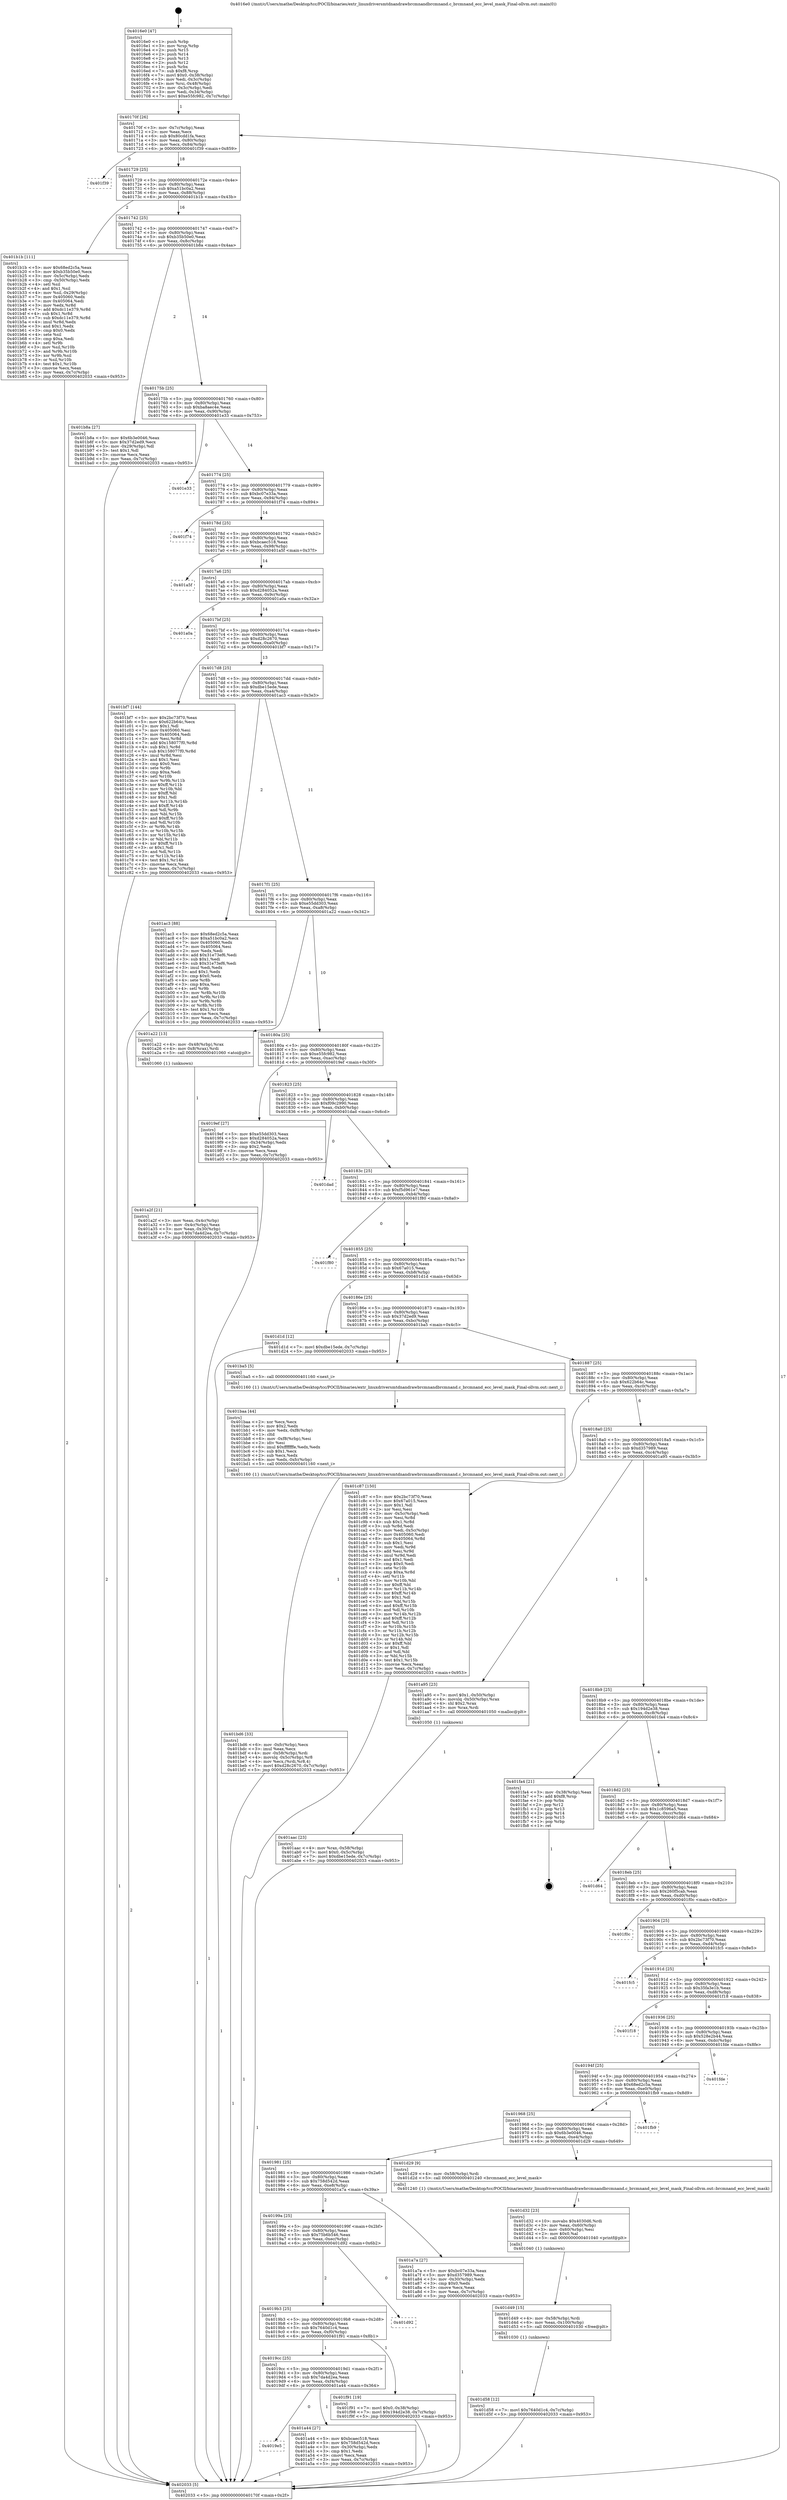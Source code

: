 digraph "0x4016e0" {
  label = "0x4016e0 (/mnt/c/Users/mathe/Desktop/tcc/POCII/binaries/extr_linuxdriversmtdnandrawbrcmnandbrcmnand.c_brcmnand_ecc_level_mask_Final-ollvm.out::main(0))"
  labelloc = "t"
  node[shape=record]

  Entry [label="",width=0.3,height=0.3,shape=circle,fillcolor=black,style=filled]
  "0x40170f" [label="{
     0x40170f [26]\l
     | [instrs]\l
     &nbsp;&nbsp;0x40170f \<+3\>: mov -0x7c(%rbp),%eax\l
     &nbsp;&nbsp;0x401712 \<+2\>: mov %eax,%ecx\l
     &nbsp;&nbsp;0x401714 \<+6\>: sub $0x80cdd1fa,%ecx\l
     &nbsp;&nbsp;0x40171a \<+3\>: mov %eax,-0x80(%rbp)\l
     &nbsp;&nbsp;0x40171d \<+6\>: mov %ecx,-0x84(%rbp)\l
     &nbsp;&nbsp;0x401723 \<+6\>: je 0000000000401f39 \<main+0x859\>\l
  }"]
  "0x401f39" [label="{
     0x401f39\l
  }", style=dashed]
  "0x401729" [label="{
     0x401729 [25]\l
     | [instrs]\l
     &nbsp;&nbsp;0x401729 \<+5\>: jmp 000000000040172e \<main+0x4e\>\l
     &nbsp;&nbsp;0x40172e \<+3\>: mov -0x80(%rbp),%eax\l
     &nbsp;&nbsp;0x401731 \<+5\>: sub $0xa51bc0a2,%eax\l
     &nbsp;&nbsp;0x401736 \<+6\>: mov %eax,-0x88(%rbp)\l
     &nbsp;&nbsp;0x40173c \<+6\>: je 0000000000401b1b \<main+0x43b\>\l
  }"]
  Exit [label="",width=0.3,height=0.3,shape=circle,fillcolor=black,style=filled,peripheries=2]
  "0x401b1b" [label="{
     0x401b1b [111]\l
     | [instrs]\l
     &nbsp;&nbsp;0x401b1b \<+5\>: mov $0x68ed2c5a,%eax\l
     &nbsp;&nbsp;0x401b20 \<+5\>: mov $0xb35b50e0,%ecx\l
     &nbsp;&nbsp;0x401b25 \<+3\>: mov -0x5c(%rbp),%edx\l
     &nbsp;&nbsp;0x401b28 \<+3\>: cmp -0x50(%rbp),%edx\l
     &nbsp;&nbsp;0x401b2b \<+4\>: setl %sil\l
     &nbsp;&nbsp;0x401b2f \<+4\>: and $0x1,%sil\l
     &nbsp;&nbsp;0x401b33 \<+4\>: mov %sil,-0x29(%rbp)\l
     &nbsp;&nbsp;0x401b37 \<+7\>: mov 0x405060,%edx\l
     &nbsp;&nbsp;0x401b3e \<+7\>: mov 0x405064,%edi\l
     &nbsp;&nbsp;0x401b45 \<+3\>: mov %edx,%r8d\l
     &nbsp;&nbsp;0x401b48 \<+7\>: add $0xdc11e379,%r8d\l
     &nbsp;&nbsp;0x401b4f \<+4\>: sub $0x1,%r8d\l
     &nbsp;&nbsp;0x401b53 \<+7\>: sub $0xdc11e379,%r8d\l
     &nbsp;&nbsp;0x401b5a \<+4\>: imul %r8d,%edx\l
     &nbsp;&nbsp;0x401b5e \<+3\>: and $0x1,%edx\l
     &nbsp;&nbsp;0x401b61 \<+3\>: cmp $0x0,%edx\l
     &nbsp;&nbsp;0x401b64 \<+4\>: sete %sil\l
     &nbsp;&nbsp;0x401b68 \<+3\>: cmp $0xa,%edi\l
     &nbsp;&nbsp;0x401b6b \<+4\>: setl %r9b\l
     &nbsp;&nbsp;0x401b6f \<+3\>: mov %sil,%r10b\l
     &nbsp;&nbsp;0x401b72 \<+3\>: and %r9b,%r10b\l
     &nbsp;&nbsp;0x401b75 \<+3\>: xor %r9b,%sil\l
     &nbsp;&nbsp;0x401b78 \<+3\>: or %sil,%r10b\l
     &nbsp;&nbsp;0x401b7b \<+4\>: test $0x1,%r10b\l
     &nbsp;&nbsp;0x401b7f \<+3\>: cmovne %ecx,%eax\l
     &nbsp;&nbsp;0x401b82 \<+3\>: mov %eax,-0x7c(%rbp)\l
     &nbsp;&nbsp;0x401b85 \<+5\>: jmp 0000000000402033 \<main+0x953\>\l
  }"]
  "0x401742" [label="{
     0x401742 [25]\l
     | [instrs]\l
     &nbsp;&nbsp;0x401742 \<+5\>: jmp 0000000000401747 \<main+0x67\>\l
     &nbsp;&nbsp;0x401747 \<+3\>: mov -0x80(%rbp),%eax\l
     &nbsp;&nbsp;0x40174a \<+5\>: sub $0xb35b50e0,%eax\l
     &nbsp;&nbsp;0x40174f \<+6\>: mov %eax,-0x8c(%rbp)\l
     &nbsp;&nbsp;0x401755 \<+6\>: je 0000000000401b8a \<main+0x4aa\>\l
  }"]
  "0x401d58" [label="{
     0x401d58 [12]\l
     | [instrs]\l
     &nbsp;&nbsp;0x401d58 \<+7\>: movl $0x7640d1c4,-0x7c(%rbp)\l
     &nbsp;&nbsp;0x401d5f \<+5\>: jmp 0000000000402033 \<main+0x953\>\l
  }"]
  "0x401b8a" [label="{
     0x401b8a [27]\l
     | [instrs]\l
     &nbsp;&nbsp;0x401b8a \<+5\>: mov $0x6b3e0046,%eax\l
     &nbsp;&nbsp;0x401b8f \<+5\>: mov $0x37d2ed9,%ecx\l
     &nbsp;&nbsp;0x401b94 \<+3\>: mov -0x29(%rbp),%dl\l
     &nbsp;&nbsp;0x401b97 \<+3\>: test $0x1,%dl\l
     &nbsp;&nbsp;0x401b9a \<+3\>: cmovne %ecx,%eax\l
     &nbsp;&nbsp;0x401b9d \<+3\>: mov %eax,-0x7c(%rbp)\l
     &nbsp;&nbsp;0x401ba0 \<+5\>: jmp 0000000000402033 \<main+0x953\>\l
  }"]
  "0x40175b" [label="{
     0x40175b [25]\l
     | [instrs]\l
     &nbsp;&nbsp;0x40175b \<+5\>: jmp 0000000000401760 \<main+0x80\>\l
     &nbsp;&nbsp;0x401760 \<+3\>: mov -0x80(%rbp),%eax\l
     &nbsp;&nbsp;0x401763 \<+5\>: sub $0xba8aec4e,%eax\l
     &nbsp;&nbsp;0x401768 \<+6\>: mov %eax,-0x90(%rbp)\l
     &nbsp;&nbsp;0x40176e \<+6\>: je 0000000000401e33 \<main+0x753\>\l
  }"]
  "0x401d49" [label="{
     0x401d49 [15]\l
     | [instrs]\l
     &nbsp;&nbsp;0x401d49 \<+4\>: mov -0x58(%rbp),%rdi\l
     &nbsp;&nbsp;0x401d4d \<+6\>: mov %eax,-0x100(%rbp)\l
     &nbsp;&nbsp;0x401d53 \<+5\>: call 0000000000401030 \<free@plt\>\l
     | [calls]\l
     &nbsp;&nbsp;0x401030 \{1\} (unknown)\l
  }"]
  "0x401e33" [label="{
     0x401e33\l
  }", style=dashed]
  "0x401774" [label="{
     0x401774 [25]\l
     | [instrs]\l
     &nbsp;&nbsp;0x401774 \<+5\>: jmp 0000000000401779 \<main+0x99\>\l
     &nbsp;&nbsp;0x401779 \<+3\>: mov -0x80(%rbp),%eax\l
     &nbsp;&nbsp;0x40177c \<+5\>: sub $0xbc07e33a,%eax\l
     &nbsp;&nbsp;0x401781 \<+6\>: mov %eax,-0x94(%rbp)\l
     &nbsp;&nbsp;0x401787 \<+6\>: je 0000000000401f74 \<main+0x894\>\l
  }"]
  "0x401d32" [label="{
     0x401d32 [23]\l
     | [instrs]\l
     &nbsp;&nbsp;0x401d32 \<+10\>: movabs $0x4030d6,%rdi\l
     &nbsp;&nbsp;0x401d3c \<+3\>: mov %eax,-0x60(%rbp)\l
     &nbsp;&nbsp;0x401d3f \<+3\>: mov -0x60(%rbp),%esi\l
     &nbsp;&nbsp;0x401d42 \<+2\>: mov $0x0,%al\l
     &nbsp;&nbsp;0x401d44 \<+5\>: call 0000000000401040 \<printf@plt\>\l
     | [calls]\l
     &nbsp;&nbsp;0x401040 \{1\} (unknown)\l
  }"]
  "0x401f74" [label="{
     0x401f74\l
  }", style=dashed]
  "0x40178d" [label="{
     0x40178d [25]\l
     | [instrs]\l
     &nbsp;&nbsp;0x40178d \<+5\>: jmp 0000000000401792 \<main+0xb2\>\l
     &nbsp;&nbsp;0x401792 \<+3\>: mov -0x80(%rbp),%eax\l
     &nbsp;&nbsp;0x401795 \<+5\>: sub $0xbcaec518,%eax\l
     &nbsp;&nbsp;0x40179a \<+6\>: mov %eax,-0x98(%rbp)\l
     &nbsp;&nbsp;0x4017a0 \<+6\>: je 0000000000401a5f \<main+0x37f\>\l
  }"]
  "0x401bd6" [label="{
     0x401bd6 [33]\l
     | [instrs]\l
     &nbsp;&nbsp;0x401bd6 \<+6\>: mov -0xfc(%rbp),%ecx\l
     &nbsp;&nbsp;0x401bdc \<+3\>: imul %eax,%ecx\l
     &nbsp;&nbsp;0x401bdf \<+4\>: mov -0x58(%rbp),%rdi\l
     &nbsp;&nbsp;0x401be3 \<+4\>: movslq -0x5c(%rbp),%r8\l
     &nbsp;&nbsp;0x401be7 \<+4\>: mov %ecx,(%rdi,%r8,4)\l
     &nbsp;&nbsp;0x401beb \<+7\>: movl $0xd28c2670,-0x7c(%rbp)\l
     &nbsp;&nbsp;0x401bf2 \<+5\>: jmp 0000000000402033 \<main+0x953\>\l
  }"]
  "0x401a5f" [label="{
     0x401a5f\l
  }", style=dashed]
  "0x4017a6" [label="{
     0x4017a6 [25]\l
     | [instrs]\l
     &nbsp;&nbsp;0x4017a6 \<+5\>: jmp 00000000004017ab \<main+0xcb\>\l
     &nbsp;&nbsp;0x4017ab \<+3\>: mov -0x80(%rbp),%eax\l
     &nbsp;&nbsp;0x4017ae \<+5\>: sub $0xd284052a,%eax\l
     &nbsp;&nbsp;0x4017b3 \<+6\>: mov %eax,-0x9c(%rbp)\l
     &nbsp;&nbsp;0x4017b9 \<+6\>: je 0000000000401a0a \<main+0x32a\>\l
  }"]
  "0x401baa" [label="{
     0x401baa [44]\l
     | [instrs]\l
     &nbsp;&nbsp;0x401baa \<+2\>: xor %ecx,%ecx\l
     &nbsp;&nbsp;0x401bac \<+5\>: mov $0x2,%edx\l
     &nbsp;&nbsp;0x401bb1 \<+6\>: mov %edx,-0xf8(%rbp)\l
     &nbsp;&nbsp;0x401bb7 \<+1\>: cltd\l
     &nbsp;&nbsp;0x401bb8 \<+6\>: mov -0xf8(%rbp),%esi\l
     &nbsp;&nbsp;0x401bbe \<+2\>: idiv %esi\l
     &nbsp;&nbsp;0x401bc0 \<+6\>: imul $0xfffffffe,%edx,%edx\l
     &nbsp;&nbsp;0x401bc6 \<+3\>: sub $0x1,%ecx\l
     &nbsp;&nbsp;0x401bc9 \<+2\>: sub %ecx,%edx\l
     &nbsp;&nbsp;0x401bcb \<+6\>: mov %edx,-0xfc(%rbp)\l
     &nbsp;&nbsp;0x401bd1 \<+5\>: call 0000000000401160 \<next_i\>\l
     | [calls]\l
     &nbsp;&nbsp;0x401160 \{1\} (/mnt/c/Users/mathe/Desktop/tcc/POCII/binaries/extr_linuxdriversmtdnandrawbrcmnandbrcmnand.c_brcmnand_ecc_level_mask_Final-ollvm.out::next_i)\l
  }"]
  "0x401a0a" [label="{
     0x401a0a\l
  }", style=dashed]
  "0x4017bf" [label="{
     0x4017bf [25]\l
     | [instrs]\l
     &nbsp;&nbsp;0x4017bf \<+5\>: jmp 00000000004017c4 \<main+0xe4\>\l
     &nbsp;&nbsp;0x4017c4 \<+3\>: mov -0x80(%rbp),%eax\l
     &nbsp;&nbsp;0x4017c7 \<+5\>: sub $0xd28c2670,%eax\l
     &nbsp;&nbsp;0x4017cc \<+6\>: mov %eax,-0xa0(%rbp)\l
     &nbsp;&nbsp;0x4017d2 \<+6\>: je 0000000000401bf7 \<main+0x517\>\l
  }"]
  "0x401aac" [label="{
     0x401aac [23]\l
     | [instrs]\l
     &nbsp;&nbsp;0x401aac \<+4\>: mov %rax,-0x58(%rbp)\l
     &nbsp;&nbsp;0x401ab0 \<+7\>: movl $0x0,-0x5c(%rbp)\l
     &nbsp;&nbsp;0x401ab7 \<+7\>: movl $0xdbe15ede,-0x7c(%rbp)\l
     &nbsp;&nbsp;0x401abe \<+5\>: jmp 0000000000402033 \<main+0x953\>\l
  }"]
  "0x401bf7" [label="{
     0x401bf7 [144]\l
     | [instrs]\l
     &nbsp;&nbsp;0x401bf7 \<+5\>: mov $0x2bc73f70,%eax\l
     &nbsp;&nbsp;0x401bfc \<+5\>: mov $0x622b64c,%ecx\l
     &nbsp;&nbsp;0x401c01 \<+2\>: mov $0x1,%dl\l
     &nbsp;&nbsp;0x401c03 \<+7\>: mov 0x405060,%esi\l
     &nbsp;&nbsp;0x401c0a \<+7\>: mov 0x405064,%edi\l
     &nbsp;&nbsp;0x401c11 \<+3\>: mov %esi,%r8d\l
     &nbsp;&nbsp;0x401c14 \<+7\>: add $0x158077f0,%r8d\l
     &nbsp;&nbsp;0x401c1b \<+4\>: sub $0x1,%r8d\l
     &nbsp;&nbsp;0x401c1f \<+7\>: sub $0x158077f0,%r8d\l
     &nbsp;&nbsp;0x401c26 \<+4\>: imul %r8d,%esi\l
     &nbsp;&nbsp;0x401c2a \<+3\>: and $0x1,%esi\l
     &nbsp;&nbsp;0x401c2d \<+3\>: cmp $0x0,%esi\l
     &nbsp;&nbsp;0x401c30 \<+4\>: sete %r9b\l
     &nbsp;&nbsp;0x401c34 \<+3\>: cmp $0xa,%edi\l
     &nbsp;&nbsp;0x401c37 \<+4\>: setl %r10b\l
     &nbsp;&nbsp;0x401c3b \<+3\>: mov %r9b,%r11b\l
     &nbsp;&nbsp;0x401c3e \<+4\>: xor $0xff,%r11b\l
     &nbsp;&nbsp;0x401c42 \<+3\>: mov %r10b,%bl\l
     &nbsp;&nbsp;0x401c45 \<+3\>: xor $0xff,%bl\l
     &nbsp;&nbsp;0x401c48 \<+3\>: xor $0x1,%dl\l
     &nbsp;&nbsp;0x401c4b \<+3\>: mov %r11b,%r14b\l
     &nbsp;&nbsp;0x401c4e \<+4\>: and $0xff,%r14b\l
     &nbsp;&nbsp;0x401c52 \<+3\>: and %dl,%r9b\l
     &nbsp;&nbsp;0x401c55 \<+3\>: mov %bl,%r15b\l
     &nbsp;&nbsp;0x401c58 \<+4\>: and $0xff,%r15b\l
     &nbsp;&nbsp;0x401c5c \<+3\>: and %dl,%r10b\l
     &nbsp;&nbsp;0x401c5f \<+3\>: or %r9b,%r14b\l
     &nbsp;&nbsp;0x401c62 \<+3\>: or %r10b,%r15b\l
     &nbsp;&nbsp;0x401c65 \<+3\>: xor %r15b,%r14b\l
     &nbsp;&nbsp;0x401c68 \<+3\>: or %bl,%r11b\l
     &nbsp;&nbsp;0x401c6b \<+4\>: xor $0xff,%r11b\l
     &nbsp;&nbsp;0x401c6f \<+3\>: or $0x1,%dl\l
     &nbsp;&nbsp;0x401c72 \<+3\>: and %dl,%r11b\l
     &nbsp;&nbsp;0x401c75 \<+3\>: or %r11b,%r14b\l
     &nbsp;&nbsp;0x401c78 \<+4\>: test $0x1,%r14b\l
     &nbsp;&nbsp;0x401c7c \<+3\>: cmovne %ecx,%eax\l
     &nbsp;&nbsp;0x401c7f \<+3\>: mov %eax,-0x7c(%rbp)\l
     &nbsp;&nbsp;0x401c82 \<+5\>: jmp 0000000000402033 \<main+0x953\>\l
  }"]
  "0x4017d8" [label="{
     0x4017d8 [25]\l
     | [instrs]\l
     &nbsp;&nbsp;0x4017d8 \<+5\>: jmp 00000000004017dd \<main+0xfd\>\l
     &nbsp;&nbsp;0x4017dd \<+3\>: mov -0x80(%rbp),%eax\l
     &nbsp;&nbsp;0x4017e0 \<+5\>: sub $0xdbe15ede,%eax\l
     &nbsp;&nbsp;0x4017e5 \<+6\>: mov %eax,-0xa4(%rbp)\l
     &nbsp;&nbsp;0x4017eb \<+6\>: je 0000000000401ac3 \<main+0x3e3\>\l
  }"]
  "0x4019e5" [label="{
     0x4019e5\l
  }", style=dashed]
  "0x401ac3" [label="{
     0x401ac3 [88]\l
     | [instrs]\l
     &nbsp;&nbsp;0x401ac3 \<+5\>: mov $0x68ed2c5a,%eax\l
     &nbsp;&nbsp;0x401ac8 \<+5\>: mov $0xa51bc0a2,%ecx\l
     &nbsp;&nbsp;0x401acd \<+7\>: mov 0x405060,%edx\l
     &nbsp;&nbsp;0x401ad4 \<+7\>: mov 0x405064,%esi\l
     &nbsp;&nbsp;0x401adb \<+2\>: mov %edx,%edi\l
     &nbsp;&nbsp;0x401add \<+6\>: add $0x31e73ef6,%edi\l
     &nbsp;&nbsp;0x401ae3 \<+3\>: sub $0x1,%edi\l
     &nbsp;&nbsp;0x401ae6 \<+6\>: sub $0x31e73ef6,%edi\l
     &nbsp;&nbsp;0x401aec \<+3\>: imul %edi,%edx\l
     &nbsp;&nbsp;0x401aef \<+3\>: and $0x1,%edx\l
     &nbsp;&nbsp;0x401af2 \<+3\>: cmp $0x0,%edx\l
     &nbsp;&nbsp;0x401af5 \<+4\>: sete %r8b\l
     &nbsp;&nbsp;0x401af9 \<+3\>: cmp $0xa,%esi\l
     &nbsp;&nbsp;0x401afc \<+4\>: setl %r9b\l
     &nbsp;&nbsp;0x401b00 \<+3\>: mov %r8b,%r10b\l
     &nbsp;&nbsp;0x401b03 \<+3\>: and %r9b,%r10b\l
     &nbsp;&nbsp;0x401b06 \<+3\>: xor %r9b,%r8b\l
     &nbsp;&nbsp;0x401b09 \<+3\>: or %r8b,%r10b\l
     &nbsp;&nbsp;0x401b0c \<+4\>: test $0x1,%r10b\l
     &nbsp;&nbsp;0x401b10 \<+3\>: cmovne %ecx,%eax\l
     &nbsp;&nbsp;0x401b13 \<+3\>: mov %eax,-0x7c(%rbp)\l
     &nbsp;&nbsp;0x401b16 \<+5\>: jmp 0000000000402033 \<main+0x953\>\l
  }"]
  "0x4017f1" [label="{
     0x4017f1 [25]\l
     | [instrs]\l
     &nbsp;&nbsp;0x4017f1 \<+5\>: jmp 00000000004017f6 \<main+0x116\>\l
     &nbsp;&nbsp;0x4017f6 \<+3\>: mov -0x80(%rbp),%eax\l
     &nbsp;&nbsp;0x4017f9 \<+5\>: sub $0xe55dd303,%eax\l
     &nbsp;&nbsp;0x4017fe \<+6\>: mov %eax,-0xa8(%rbp)\l
     &nbsp;&nbsp;0x401804 \<+6\>: je 0000000000401a22 \<main+0x342\>\l
  }"]
  "0x401a44" [label="{
     0x401a44 [27]\l
     | [instrs]\l
     &nbsp;&nbsp;0x401a44 \<+5\>: mov $0xbcaec518,%eax\l
     &nbsp;&nbsp;0x401a49 \<+5\>: mov $0x758d542d,%ecx\l
     &nbsp;&nbsp;0x401a4e \<+3\>: mov -0x30(%rbp),%edx\l
     &nbsp;&nbsp;0x401a51 \<+3\>: cmp $0x1,%edx\l
     &nbsp;&nbsp;0x401a54 \<+3\>: cmovl %ecx,%eax\l
     &nbsp;&nbsp;0x401a57 \<+3\>: mov %eax,-0x7c(%rbp)\l
     &nbsp;&nbsp;0x401a5a \<+5\>: jmp 0000000000402033 \<main+0x953\>\l
  }"]
  "0x401a22" [label="{
     0x401a22 [13]\l
     | [instrs]\l
     &nbsp;&nbsp;0x401a22 \<+4\>: mov -0x48(%rbp),%rax\l
     &nbsp;&nbsp;0x401a26 \<+4\>: mov 0x8(%rax),%rdi\l
     &nbsp;&nbsp;0x401a2a \<+5\>: call 0000000000401060 \<atoi@plt\>\l
     | [calls]\l
     &nbsp;&nbsp;0x401060 \{1\} (unknown)\l
  }"]
  "0x40180a" [label="{
     0x40180a [25]\l
     | [instrs]\l
     &nbsp;&nbsp;0x40180a \<+5\>: jmp 000000000040180f \<main+0x12f\>\l
     &nbsp;&nbsp;0x40180f \<+3\>: mov -0x80(%rbp),%eax\l
     &nbsp;&nbsp;0x401812 \<+5\>: sub $0xe55fc982,%eax\l
     &nbsp;&nbsp;0x401817 \<+6\>: mov %eax,-0xac(%rbp)\l
     &nbsp;&nbsp;0x40181d \<+6\>: je 00000000004019ef \<main+0x30f\>\l
  }"]
  "0x4019cc" [label="{
     0x4019cc [25]\l
     | [instrs]\l
     &nbsp;&nbsp;0x4019cc \<+5\>: jmp 00000000004019d1 \<main+0x2f1\>\l
     &nbsp;&nbsp;0x4019d1 \<+3\>: mov -0x80(%rbp),%eax\l
     &nbsp;&nbsp;0x4019d4 \<+5\>: sub $0x7da4d2ea,%eax\l
     &nbsp;&nbsp;0x4019d9 \<+6\>: mov %eax,-0xf4(%rbp)\l
     &nbsp;&nbsp;0x4019df \<+6\>: je 0000000000401a44 \<main+0x364\>\l
  }"]
  "0x4019ef" [label="{
     0x4019ef [27]\l
     | [instrs]\l
     &nbsp;&nbsp;0x4019ef \<+5\>: mov $0xe55dd303,%eax\l
     &nbsp;&nbsp;0x4019f4 \<+5\>: mov $0xd284052a,%ecx\l
     &nbsp;&nbsp;0x4019f9 \<+3\>: mov -0x34(%rbp),%edx\l
     &nbsp;&nbsp;0x4019fc \<+3\>: cmp $0x2,%edx\l
     &nbsp;&nbsp;0x4019ff \<+3\>: cmovne %ecx,%eax\l
     &nbsp;&nbsp;0x401a02 \<+3\>: mov %eax,-0x7c(%rbp)\l
     &nbsp;&nbsp;0x401a05 \<+5\>: jmp 0000000000402033 \<main+0x953\>\l
  }"]
  "0x401823" [label="{
     0x401823 [25]\l
     | [instrs]\l
     &nbsp;&nbsp;0x401823 \<+5\>: jmp 0000000000401828 \<main+0x148\>\l
     &nbsp;&nbsp;0x401828 \<+3\>: mov -0x80(%rbp),%eax\l
     &nbsp;&nbsp;0x40182b \<+5\>: sub $0xf09c2990,%eax\l
     &nbsp;&nbsp;0x401830 \<+6\>: mov %eax,-0xb0(%rbp)\l
     &nbsp;&nbsp;0x401836 \<+6\>: je 0000000000401dad \<main+0x6cd\>\l
  }"]
  "0x402033" [label="{
     0x402033 [5]\l
     | [instrs]\l
     &nbsp;&nbsp;0x402033 \<+5\>: jmp 000000000040170f \<main+0x2f\>\l
  }"]
  "0x4016e0" [label="{
     0x4016e0 [47]\l
     | [instrs]\l
     &nbsp;&nbsp;0x4016e0 \<+1\>: push %rbp\l
     &nbsp;&nbsp;0x4016e1 \<+3\>: mov %rsp,%rbp\l
     &nbsp;&nbsp;0x4016e4 \<+2\>: push %r15\l
     &nbsp;&nbsp;0x4016e6 \<+2\>: push %r14\l
     &nbsp;&nbsp;0x4016e8 \<+2\>: push %r13\l
     &nbsp;&nbsp;0x4016ea \<+2\>: push %r12\l
     &nbsp;&nbsp;0x4016ec \<+1\>: push %rbx\l
     &nbsp;&nbsp;0x4016ed \<+7\>: sub $0xf8,%rsp\l
     &nbsp;&nbsp;0x4016f4 \<+7\>: movl $0x0,-0x38(%rbp)\l
     &nbsp;&nbsp;0x4016fb \<+3\>: mov %edi,-0x3c(%rbp)\l
     &nbsp;&nbsp;0x4016fe \<+4\>: mov %rsi,-0x48(%rbp)\l
     &nbsp;&nbsp;0x401702 \<+3\>: mov -0x3c(%rbp),%edi\l
     &nbsp;&nbsp;0x401705 \<+3\>: mov %edi,-0x34(%rbp)\l
     &nbsp;&nbsp;0x401708 \<+7\>: movl $0xe55fc982,-0x7c(%rbp)\l
  }"]
  "0x401a2f" [label="{
     0x401a2f [21]\l
     | [instrs]\l
     &nbsp;&nbsp;0x401a2f \<+3\>: mov %eax,-0x4c(%rbp)\l
     &nbsp;&nbsp;0x401a32 \<+3\>: mov -0x4c(%rbp),%eax\l
     &nbsp;&nbsp;0x401a35 \<+3\>: mov %eax,-0x30(%rbp)\l
     &nbsp;&nbsp;0x401a38 \<+7\>: movl $0x7da4d2ea,-0x7c(%rbp)\l
     &nbsp;&nbsp;0x401a3f \<+5\>: jmp 0000000000402033 \<main+0x953\>\l
  }"]
  "0x401f91" [label="{
     0x401f91 [19]\l
     | [instrs]\l
     &nbsp;&nbsp;0x401f91 \<+7\>: movl $0x0,-0x38(%rbp)\l
     &nbsp;&nbsp;0x401f98 \<+7\>: movl $0x194d2e38,-0x7c(%rbp)\l
     &nbsp;&nbsp;0x401f9f \<+5\>: jmp 0000000000402033 \<main+0x953\>\l
  }"]
  "0x401dad" [label="{
     0x401dad\l
  }", style=dashed]
  "0x40183c" [label="{
     0x40183c [25]\l
     | [instrs]\l
     &nbsp;&nbsp;0x40183c \<+5\>: jmp 0000000000401841 \<main+0x161\>\l
     &nbsp;&nbsp;0x401841 \<+3\>: mov -0x80(%rbp),%eax\l
     &nbsp;&nbsp;0x401844 \<+5\>: sub $0xf5d961e7,%eax\l
     &nbsp;&nbsp;0x401849 \<+6\>: mov %eax,-0xb4(%rbp)\l
     &nbsp;&nbsp;0x40184f \<+6\>: je 0000000000401f80 \<main+0x8a0\>\l
  }"]
  "0x4019b3" [label="{
     0x4019b3 [25]\l
     | [instrs]\l
     &nbsp;&nbsp;0x4019b3 \<+5\>: jmp 00000000004019b8 \<main+0x2d8\>\l
     &nbsp;&nbsp;0x4019b8 \<+3\>: mov -0x80(%rbp),%eax\l
     &nbsp;&nbsp;0x4019bb \<+5\>: sub $0x7640d1c4,%eax\l
     &nbsp;&nbsp;0x4019c0 \<+6\>: mov %eax,-0xf0(%rbp)\l
     &nbsp;&nbsp;0x4019c6 \<+6\>: je 0000000000401f91 \<main+0x8b1\>\l
  }"]
  "0x401f80" [label="{
     0x401f80\l
  }", style=dashed]
  "0x401855" [label="{
     0x401855 [25]\l
     | [instrs]\l
     &nbsp;&nbsp;0x401855 \<+5\>: jmp 000000000040185a \<main+0x17a\>\l
     &nbsp;&nbsp;0x40185a \<+3\>: mov -0x80(%rbp),%eax\l
     &nbsp;&nbsp;0x40185d \<+5\>: sub $0x67a015,%eax\l
     &nbsp;&nbsp;0x401862 \<+6\>: mov %eax,-0xb8(%rbp)\l
     &nbsp;&nbsp;0x401868 \<+6\>: je 0000000000401d1d \<main+0x63d\>\l
  }"]
  "0x401d92" [label="{
     0x401d92\l
  }", style=dashed]
  "0x401d1d" [label="{
     0x401d1d [12]\l
     | [instrs]\l
     &nbsp;&nbsp;0x401d1d \<+7\>: movl $0xdbe15ede,-0x7c(%rbp)\l
     &nbsp;&nbsp;0x401d24 \<+5\>: jmp 0000000000402033 \<main+0x953\>\l
  }"]
  "0x40186e" [label="{
     0x40186e [25]\l
     | [instrs]\l
     &nbsp;&nbsp;0x40186e \<+5\>: jmp 0000000000401873 \<main+0x193\>\l
     &nbsp;&nbsp;0x401873 \<+3\>: mov -0x80(%rbp),%eax\l
     &nbsp;&nbsp;0x401876 \<+5\>: sub $0x37d2ed9,%eax\l
     &nbsp;&nbsp;0x40187b \<+6\>: mov %eax,-0xbc(%rbp)\l
     &nbsp;&nbsp;0x401881 \<+6\>: je 0000000000401ba5 \<main+0x4c5\>\l
  }"]
  "0x40199a" [label="{
     0x40199a [25]\l
     | [instrs]\l
     &nbsp;&nbsp;0x40199a \<+5\>: jmp 000000000040199f \<main+0x2bf\>\l
     &nbsp;&nbsp;0x40199f \<+3\>: mov -0x80(%rbp),%eax\l
     &nbsp;&nbsp;0x4019a2 \<+5\>: sub $0x75b6b546,%eax\l
     &nbsp;&nbsp;0x4019a7 \<+6\>: mov %eax,-0xec(%rbp)\l
     &nbsp;&nbsp;0x4019ad \<+6\>: je 0000000000401d92 \<main+0x6b2\>\l
  }"]
  "0x401ba5" [label="{
     0x401ba5 [5]\l
     | [instrs]\l
     &nbsp;&nbsp;0x401ba5 \<+5\>: call 0000000000401160 \<next_i\>\l
     | [calls]\l
     &nbsp;&nbsp;0x401160 \{1\} (/mnt/c/Users/mathe/Desktop/tcc/POCII/binaries/extr_linuxdriversmtdnandrawbrcmnandbrcmnand.c_brcmnand_ecc_level_mask_Final-ollvm.out::next_i)\l
  }"]
  "0x401887" [label="{
     0x401887 [25]\l
     | [instrs]\l
     &nbsp;&nbsp;0x401887 \<+5\>: jmp 000000000040188c \<main+0x1ac\>\l
     &nbsp;&nbsp;0x40188c \<+3\>: mov -0x80(%rbp),%eax\l
     &nbsp;&nbsp;0x40188f \<+5\>: sub $0x622b64c,%eax\l
     &nbsp;&nbsp;0x401894 \<+6\>: mov %eax,-0xc0(%rbp)\l
     &nbsp;&nbsp;0x40189a \<+6\>: je 0000000000401c87 \<main+0x5a7\>\l
  }"]
  "0x401a7a" [label="{
     0x401a7a [27]\l
     | [instrs]\l
     &nbsp;&nbsp;0x401a7a \<+5\>: mov $0xbc07e33a,%eax\l
     &nbsp;&nbsp;0x401a7f \<+5\>: mov $0xd357989,%ecx\l
     &nbsp;&nbsp;0x401a84 \<+3\>: mov -0x30(%rbp),%edx\l
     &nbsp;&nbsp;0x401a87 \<+3\>: cmp $0x0,%edx\l
     &nbsp;&nbsp;0x401a8a \<+3\>: cmove %ecx,%eax\l
     &nbsp;&nbsp;0x401a8d \<+3\>: mov %eax,-0x7c(%rbp)\l
     &nbsp;&nbsp;0x401a90 \<+5\>: jmp 0000000000402033 \<main+0x953\>\l
  }"]
  "0x401c87" [label="{
     0x401c87 [150]\l
     | [instrs]\l
     &nbsp;&nbsp;0x401c87 \<+5\>: mov $0x2bc73f70,%eax\l
     &nbsp;&nbsp;0x401c8c \<+5\>: mov $0x67a015,%ecx\l
     &nbsp;&nbsp;0x401c91 \<+2\>: mov $0x1,%dl\l
     &nbsp;&nbsp;0x401c93 \<+2\>: xor %esi,%esi\l
     &nbsp;&nbsp;0x401c95 \<+3\>: mov -0x5c(%rbp),%edi\l
     &nbsp;&nbsp;0x401c98 \<+3\>: mov %esi,%r8d\l
     &nbsp;&nbsp;0x401c9b \<+4\>: sub $0x1,%r8d\l
     &nbsp;&nbsp;0x401c9f \<+3\>: sub %r8d,%edi\l
     &nbsp;&nbsp;0x401ca2 \<+3\>: mov %edi,-0x5c(%rbp)\l
     &nbsp;&nbsp;0x401ca5 \<+7\>: mov 0x405060,%edi\l
     &nbsp;&nbsp;0x401cac \<+8\>: mov 0x405064,%r8d\l
     &nbsp;&nbsp;0x401cb4 \<+3\>: sub $0x1,%esi\l
     &nbsp;&nbsp;0x401cb7 \<+3\>: mov %edi,%r9d\l
     &nbsp;&nbsp;0x401cba \<+3\>: add %esi,%r9d\l
     &nbsp;&nbsp;0x401cbd \<+4\>: imul %r9d,%edi\l
     &nbsp;&nbsp;0x401cc1 \<+3\>: and $0x1,%edi\l
     &nbsp;&nbsp;0x401cc4 \<+3\>: cmp $0x0,%edi\l
     &nbsp;&nbsp;0x401cc7 \<+4\>: sete %r10b\l
     &nbsp;&nbsp;0x401ccb \<+4\>: cmp $0xa,%r8d\l
     &nbsp;&nbsp;0x401ccf \<+4\>: setl %r11b\l
     &nbsp;&nbsp;0x401cd3 \<+3\>: mov %r10b,%bl\l
     &nbsp;&nbsp;0x401cd6 \<+3\>: xor $0xff,%bl\l
     &nbsp;&nbsp;0x401cd9 \<+3\>: mov %r11b,%r14b\l
     &nbsp;&nbsp;0x401cdc \<+4\>: xor $0xff,%r14b\l
     &nbsp;&nbsp;0x401ce0 \<+3\>: xor $0x1,%dl\l
     &nbsp;&nbsp;0x401ce3 \<+3\>: mov %bl,%r15b\l
     &nbsp;&nbsp;0x401ce6 \<+4\>: and $0xff,%r15b\l
     &nbsp;&nbsp;0x401cea \<+3\>: and %dl,%r10b\l
     &nbsp;&nbsp;0x401ced \<+3\>: mov %r14b,%r12b\l
     &nbsp;&nbsp;0x401cf0 \<+4\>: and $0xff,%r12b\l
     &nbsp;&nbsp;0x401cf4 \<+3\>: and %dl,%r11b\l
     &nbsp;&nbsp;0x401cf7 \<+3\>: or %r10b,%r15b\l
     &nbsp;&nbsp;0x401cfa \<+3\>: or %r11b,%r12b\l
     &nbsp;&nbsp;0x401cfd \<+3\>: xor %r12b,%r15b\l
     &nbsp;&nbsp;0x401d00 \<+3\>: or %r14b,%bl\l
     &nbsp;&nbsp;0x401d03 \<+3\>: xor $0xff,%bl\l
     &nbsp;&nbsp;0x401d06 \<+3\>: or $0x1,%dl\l
     &nbsp;&nbsp;0x401d09 \<+2\>: and %dl,%bl\l
     &nbsp;&nbsp;0x401d0b \<+3\>: or %bl,%r15b\l
     &nbsp;&nbsp;0x401d0e \<+4\>: test $0x1,%r15b\l
     &nbsp;&nbsp;0x401d12 \<+3\>: cmovne %ecx,%eax\l
     &nbsp;&nbsp;0x401d15 \<+3\>: mov %eax,-0x7c(%rbp)\l
     &nbsp;&nbsp;0x401d18 \<+5\>: jmp 0000000000402033 \<main+0x953\>\l
  }"]
  "0x4018a0" [label="{
     0x4018a0 [25]\l
     | [instrs]\l
     &nbsp;&nbsp;0x4018a0 \<+5\>: jmp 00000000004018a5 \<main+0x1c5\>\l
     &nbsp;&nbsp;0x4018a5 \<+3\>: mov -0x80(%rbp),%eax\l
     &nbsp;&nbsp;0x4018a8 \<+5\>: sub $0xd357989,%eax\l
     &nbsp;&nbsp;0x4018ad \<+6\>: mov %eax,-0xc4(%rbp)\l
     &nbsp;&nbsp;0x4018b3 \<+6\>: je 0000000000401a95 \<main+0x3b5\>\l
  }"]
  "0x401981" [label="{
     0x401981 [25]\l
     | [instrs]\l
     &nbsp;&nbsp;0x401981 \<+5\>: jmp 0000000000401986 \<main+0x2a6\>\l
     &nbsp;&nbsp;0x401986 \<+3\>: mov -0x80(%rbp),%eax\l
     &nbsp;&nbsp;0x401989 \<+5\>: sub $0x758d542d,%eax\l
     &nbsp;&nbsp;0x40198e \<+6\>: mov %eax,-0xe8(%rbp)\l
     &nbsp;&nbsp;0x401994 \<+6\>: je 0000000000401a7a \<main+0x39a\>\l
  }"]
  "0x401a95" [label="{
     0x401a95 [23]\l
     | [instrs]\l
     &nbsp;&nbsp;0x401a95 \<+7\>: movl $0x1,-0x50(%rbp)\l
     &nbsp;&nbsp;0x401a9c \<+4\>: movslq -0x50(%rbp),%rax\l
     &nbsp;&nbsp;0x401aa0 \<+4\>: shl $0x2,%rax\l
     &nbsp;&nbsp;0x401aa4 \<+3\>: mov %rax,%rdi\l
     &nbsp;&nbsp;0x401aa7 \<+5\>: call 0000000000401050 \<malloc@plt\>\l
     | [calls]\l
     &nbsp;&nbsp;0x401050 \{1\} (unknown)\l
  }"]
  "0x4018b9" [label="{
     0x4018b9 [25]\l
     | [instrs]\l
     &nbsp;&nbsp;0x4018b9 \<+5\>: jmp 00000000004018be \<main+0x1de\>\l
     &nbsp;&nbsp;0x4018be \<+3\>: mov -0x80(%rbp),%eax\l
     &nbsp;&nbsp;0x4018c1 \<+5\>: sub $0x194d2e38,%eax\l
     &nbsp;&nbsp;0x4018c6 \<+6\>: mov %eax,-0xc8(%rbp)\l
     &nbsp;&nbsp;0x4018cc \<+6\>: je 0000000000401fa4 \<main+0x8c4\>\l
  }"]
  "0x401d29" [label="{
     0x401d29 [9]\l
     | [instrs]\l
     &nbsp;&nbsp;0x401d29 \<+4\>: mov -0x58(%rbp),%rdi\l
     &nbsp;&nbsp;0x401d2d \<+5\>: call 0000000000401240 \<brcmnand_ecc_level_mask\>\l
     | [calls]\l
     &nbsp;&nbsp;0x401240 \{1\} (/mnt/c/Users/mathe/Desktop/tcc/POCII/binaries/extr_linuxdriversmtdnandrawbrcmnandbrcmnand.c_brcmnand_ecc_level_mask_Final-ollvm.out::brcmnand_ecc_level_mask)\l
  }"]
  "0x401fa4" [label="{
     0x401fa4 [21]\l
     | [instrs]\l
     &nbsp;&nbsp;0x401fa4 \<+3\>: mov -0x38(%rbp),%eax\l
     &nbsp;&nbsp;0x401fa7 \<+7\>: add $0xf8,%rsp\l
     &nbsp;&nbsp;0x401fae \<+1\>: pop %rbx\l
     &nbsp;&nbsp;0x401faf \<+2\>: pop %r12\l
     &nbsp;&nbsp;0x401fb1 \<+2\>: pop %r13\l
     &nbsp;&nbsp;0x401fb3 \<+2\>: pop %r14\l
     &nbsp;&nbsp;0x401fb5 \<+2\>: pop %r15\l
     &nbsp;&nbsp;0x401fb7 \<+1\>: pop %rbp\l
     &nbsp;&nbsp;0x401fb8 \<+1\>: ret\l
  }"]
  "0x4018d2" [label="{
     0x4018d2 [25]\l
     | [instrs]\l
     &nbsp;&nbsp;0x4018d2 \<+5\>: jmp 00000000004018d7 \<main+0x1f7\>\l
     &nbsp;&nbsp;0x4018d7 \<+3\>: mov -0x80(%rbp),%eax\l
     &nbsp;&nbsp;0x4018da \<+5\>: sub $0x1c8596a5,%eax\l
     &nbsp;&nbsp;0x4018df \<+6\>: mov %eax,-0xcc(%rbp)\l
     &nbsp;&nbsp;0x4018e5 \<+6\>: je 0000000000401d64 \<main+0x684\>\l
  }"]
  "0x401968" [label="{
     0x401968 [25]\l
     | [instrs]\l
     &nbsp;&nbsp;0x401968 \<+5\>: jmp 000000000040196d \<main+0x28d\>\l
     &nbsp;&nbsp;0x40196d \<+3\>: mov -0x80(%rbp),%eax\l
     &nbsp;&nbsp;0x401970 \<+5\>: sub $0x6b3e0046,%eax\l
     &nbsp;&nbsp;0x401975 \<+6\>: mov %eax,-0xe4(%rbp)\l
     &nbsp;&nbsp;0x40197b \<+6\>: je 0000000000401d29 \<main+0x649\>\l
  }"]
  "0x401d64" [label="{
     0x401d64\l
  }", style=dashed]
  "0x4018eb" [label="{
     0x4018eb [25]\l
     | [instrs]\l
     &nbsp;&nbsp;0x4018eb \<+5\>: jmp 00000000004018f0 \<main+0x210\>\l
     &nbsp;&nbsp;0x4018f0 \<+3\>: mov -0x80(%rbp),%eax\l
     &nbsp;&nbsp;0x4018f3 \<+5\>: sub $0x260f5cab,%eax\l
     &nbsp;&nbsp;0x4018f8 \<+6\>: mov %eax,-0xd0(%rbp)\l
     &nbsp;&nbsp;0x4018fe \<+6\>: je 0000000000401f0c \<main+0x82c\>\l
  }"]
  "0x401fb9" [label="{
     0x401fb9\l
  }", style=dashed]
  "0x401f0c" [label="{
     0x401f0c\l
  }", style=dashed]
  "0x401904" [label="{
     0x401904 [25]\l
     | [instrs]\l
     &nbsp;&nbsp;0x401904 \<+5\>: jmp 0000000000401909 \<main+0x229\>\l
     &nbsp;&nbsp;0x401909 \<+3\>: mov -0x80(%rbp),%eax\l
     &nbsp;&nbsp;0x40190c \<+5\>: sub $0x2bc73f70,%eax\l
     &nbsp;&nbsp;0x401911 \<+6\>: mov %eax,-0xd4(%rbp)\l
     &nbsp;&nbsp;0x401917 \<+6\>: je 0000000000401fc5 \<main+0x8e5\>\l
  }"]
  "0x40194f" [label="{
     0x40194f [25]\l
     | [instrs]\l
     &nbsp;&nbsp;0x40194f \<+5\>: jmp 0000000000401954 \<main+0x274\>\l
     &nbsp;&nbsp;0x401954 \<+3\>: mov -0x80(%rbp),%eax\l
     &nbsp;&nbsp;0x401957 \<+5\>: sub $0x68ed2c5a,%eax\l
     &nbsp;&nbsp;0x40195c \<+6\>: mov %eax,-0xe0(%rbp)\l
     &nbsp;&nbsp;0x401962 \<+6\>: je 0000000000401fb9 \<main+0x8d9\>\l
  }"]
  "0x401fc5" [label="{
     0x401fc5\l
  }", style=dashed]
  "0x40191d" [label="{
     0x40191d [25]\l
     | [instrs]\l
     &nbsp;&nbsp;0x40191d \<+5\>: jmp 0000000000401922 \<main+0x242\>\l
     &nbsp;&nbsp;0x401922 \<+3\>: mov -0x80(%rbp),%eax\l
     &nbsp;&nbsp;0x401925 \<+5\>: sub $0x35fa3e1b,%eax\l
     &nbsp;&nbsp;0x40192a \<+6\>: mov %eax,-0xd8(%rbp)\l
     &nbsp;&nbsp;0x401930 \<+6\>: je 0000000000401f18 \<main+0x838\>\l
  }"]
  "0x401fde" [label="{
     0x401fde\l
  }", style=dashed]
  "0x401f18" [label="{
     0x401f18\l
  }", style=dashed]
  "0x401936" [label="{
     0x401936 [25]\l
     | [instrs]\l
     &nbsp;&nbsp;0x401936 \<+5\>: jmp 000000000040193b \<main+0x25b\>\l
     &nbsp;&nbsp;0x40193b \<+3\>: mov -0x80(%rbp),%eax\l
     &nbsp;&nbsp;0x40193e \<+5\>: sub $0x528e2b44,%eax\l
     &nbsp;&nbsp;0x401943 \<+6\>: mov %eax,-0xdc(%rbp)\l
     &nbsp;&nbsp;0x401949 \<+6\>: je 0000000000401fde \<main+0x8fe\>\l
  }"]
  Entry -> "0x4016e0" [label=" 1"]
  "0x40170f" -> "0x401f39" [label=" 0"]
  "0x40170f" -> "0x401729" [label=" 18"]
  "0x401fa4" -> Exit [label=" 1"]
  "0x401729" -> "0x401b1b" [label=" 2"]
  "0x401729" -> "0x401742" [label=" 16"]
  "0x401f91" -> "0x402033" [label=" 1"]
  "0x401742" -> "0x401b8a" [label=" 2"]
  "0x401742" -> "0x40175b" [label=" 14"]
  "0x401d58" -> "0x402033" [label=" 1"]
  "0x40175b" -> "0x401e33" [label=" 0"]
  "0x40175b" -> "0x401774" [label=" 14"]
  "0x401d49" -> "0x401d58" [label=" 1"]
  "0x401774" -> "0x401f74" [label=" 0"]
  "0x401774" -> "0x40178d" [label=" 14"]
  "0x401d32" -> "0x401d49" [label=" 1"]
  "0x40178d" -> "0x401a5f" [label=" 0"]
  "0x40178d" -> "0x4017a6" [label=" 14"]
  "0x401d29" -> "0x401d32" [label=" 1"]
  "0x4017a6" -> "0x401a0a" [label=" 0"]
  "0x4017a6" -> "0x4017bf" [label=" 14"]
  "0x401d1d" -> "0x402033" [label=" 1"]
  "0x4017bf" -> "0x401bf7" [label=" 1"]
  "0x4017bf" -> "0x4017d8" [label=" 13"]
  "0x401c87" -> "0x402033" [label=" 1"]
  "0x4017d8" -> "0x401ac3" [label=" 2"]
  "0x4017d8" -> "0x4017f1" [label=" 11"]
  "0x401bf7" -> "0x402033" [label=" 1"]
  "0x4017f1" -> "0x401a22" [label=" 1"]
  "0x4017f1" -> "0x40180a" [label=" 10"]
  "0x401bd6" -> "0x402033" [label=" 1"]
  "0x40180a" -> "0x4019ef" [label=" 1"]
  "0x40180a" -> "0x401823" [label=" 9"]
  "0x4019ef" -> "0x402033" [label=" 1"]
  "0x4016e0" -> "0x40170f" [label=" 1"]
  "0x402033" -> "0x40170f" [label=" 17"]
  "0x401a22" -> "0x401a2f" [label=" 1"]
  "0x401a2f" -> "0x402033" [label=" 1"]
  "0x401ba5" -> "0x401baa" [label=" 1"]
  "0x401823" -> "0x401dad" [label=" 0"]
  "0x401823" -> "0x40183c" [label=" 9"]
  "0x401b8a" -> "0x402033" [label=" 2"]
  "0x40183c" -> "0x401f80" [label=" 0"]
  "0x40183c" -> "0x401855" [label=" 9"]
  "0x401ac3" -> "0x402033" [label=" 2"]
  "0x401855" -> "0x401d1d" [label=" 1"]
  "0x401855" -> "0x40186e" [label=" 8"]
  "0x401aac" -> "0x402033" [label=" 1"]
  "0x40186e" -> "0x401ba5" [label=" 1"]
  "0x40186e" -> "0x401887" [label=" 7"]
  "0x401a7a" -> "0x402033" [label=" 1"]
  "0x401887" -> "0x401c87" [label=" 1"]
  "0x401887" -> "0x4018a0" [label=" 6"]
  "0x401a44" -> "0x402033" [label=" 1"]
  "0x4018a0" -> "0x401a95" [label=" 1"]
  "0x4018a0" -> "0x4018b9" [label=" 5"]
  "0x4019cc" -> "0x401a44" [label=" 1"]
  "0x4018b9" -> "0x401fa4" [label=" 1"]
  "0x4018b9" -> "0x4018d2" [label=" 4"]
  "0x401baa" -> "0x401bd6" [label=" 1"]
  "0x4018d2" -> "0x401d64" [label=" 0"]
  "0x4018d2" -> "0x4018eb" [label=" 4"]
  "0x4019b3" -> "0x401f91" [label=" 1"]
  "0x4018eb" -> "0x401f0c" [label=" 0"]
  "0x4018eb" -> "0x401904" [label=" 4"]
  "0x401b1b" -> "0x402033" [label=" 2"]
  "0x401904" -> "0x401fc5" [label=" 0"]
  "0x401904" -> "0x40191d" [label=" 4"]
  "0x40199a" -> "0x401d92" [label=" 0"]
  "0x40191d" -> "0x401f18" [label=" 0"]
  "0x40191d" -> "0x401936" [label=" 4"]
  "0x401a95" -> "0x401aac" [label=" 1"]
  "0x401936" -> "0x401fde" [label=" 0"]
  "0x401936" -> "0x40194f" [label=" 4"]
  "0x40199a" -> "0x4019b3" [label=" 2"]
  "0x40194f" -> "0x401fb9" [label=" 0"]
  "0x40194f" -> "0x401968" [label=" 4"]
  "0x4019b3" -> "0x4019cc" [label=" 1"]
  "0x401968" -> "0x401d29" [label=" 1"]
  "0x401968" -> "0x401981" [label=" 3"]
  "0x4019cc" -> "0x4019e5" [label=" 0"]
  "0x401981" -> "0x401a7a" [label=" 1"]
  "0x401981" -> "0x40199a" [label=" 2"]
}
